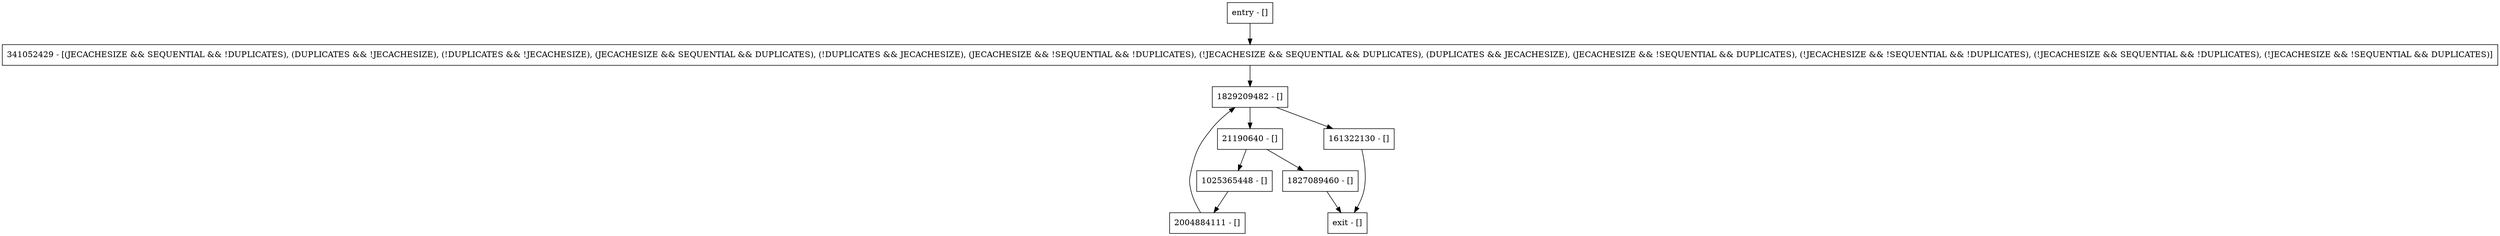 digraph compareUnsignedBytes {
node [shape=record];
entry [label="entry - []"];
exit [label="exit - []"];
341052429 [label="341052429 - [(JECACHESIZE && SEQUENTIAL && !DUPLICATES), (DUPLICATES && !JECACHESIZE), (!DUPLICATES && !JECACHESIZE), (JECACHESIZE && SEQUENTIAL && DUPLICATES), (!DUPLICATES && JECACHESIZE), (JECACHESIZE && !SEQUENTIAL && !DUPLICATES), (!JECACHESIZE && SEQUENTIAL && DUPLICATES), (DUPLICATES && JECACHESIZE), (JECACHESIZE && !SEQUENTIAL && DUPLICATES), (!JECACHESIZE && !SEQUENTIAL && !DUPLICATES), (!JECACHESIZE && SEQUENTIAL && !DUPLICATES), (!JECACHESIZE && !SEQUENTIAL && DUPLICATES)]"];
1829209482 [label="1829209482 - []"];
1025365448 [label="1025365448 - []"];
1827089460 [label="1827089460 - []"];
2004884111 [label="2004884111 - []"];
21190640 [label="21190640 - []"];
161322130 [label="161322130 - []"];
entry;
exit;
entry -> 341052429;
341052429 -> 1829209482;
1829209482 -> 21190640;
1829209482 -> 161322130;
1025365448 -> 2004884111;
1827089460 -> exit;
2004884111 -> 1829209482;
21190640 -> 1025365448;
21190640 -> 1827089460;
161322130 -> exit;
}

